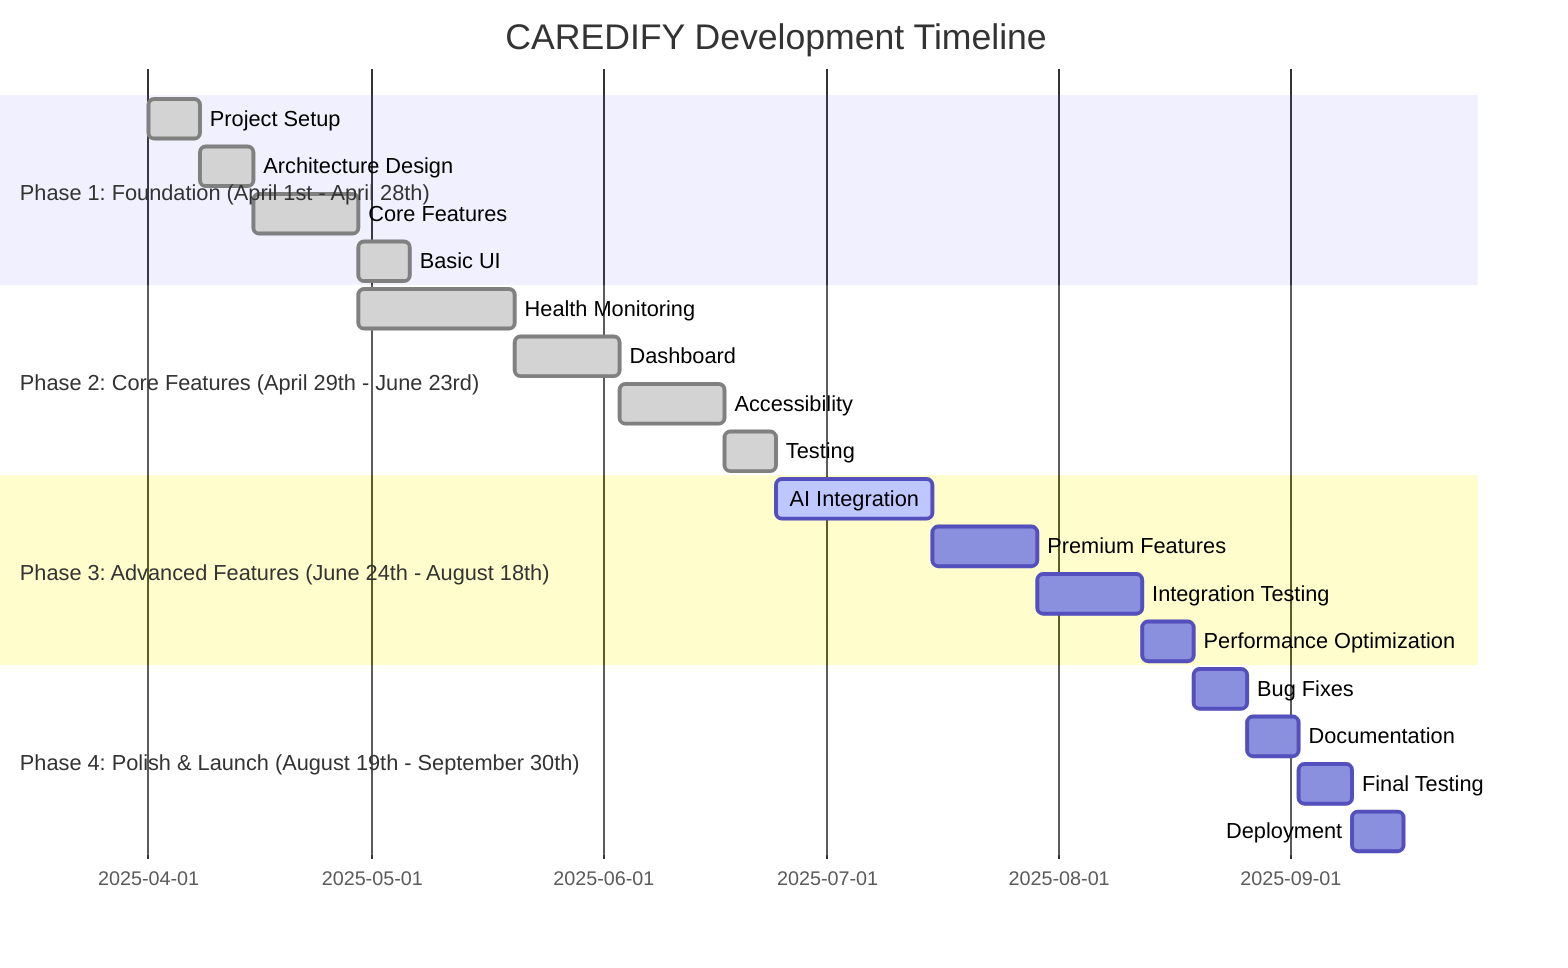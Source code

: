 gantt
    title CAREDIFY Development Timeline
    dateFormat  YYYY-MM-DD
    section Phase 1: Foundation (April 1st - April 28th)
    Project Setup           :done, setup, 2025-04-01, 7d
    Architecture Design     :done, arch, after setup, 7d
    Core Features          :done, core, after arch, 14d
    Basic UI               :done, ui, after core, 7d
    
    section Phase 2: Core Features (April 29th - June 23rd)
    Health Monitoring      :done, health, 2025-04-29, 21d
    Dashboard              :done, dashboard, after health, 14d
    Accessibility          :done, accessibility, after dashboard, 14d
    Testing                :done, testing, after accessibility, 7d
    
    section Phase 3: Advanced Features (June 24th - August 18th)
    AI Integration         :active, ai, 2025-06-24, 21d
    Premium Features       :premium, after ai, 14d
    Integration Testing    :integration, after premium, 14d
    Performance Optimization :perf, after integration, 7d
    
    section Phase 4: Polish & Launch (August 19th - September 30th)
    Bug Fixes              :bugs, 2025-08-19, 7d
    Documentation          :docs, after bugs, 7d
    Final Testing          :final, after docs, 7d
    Deployment             :deploy, after final, 7d